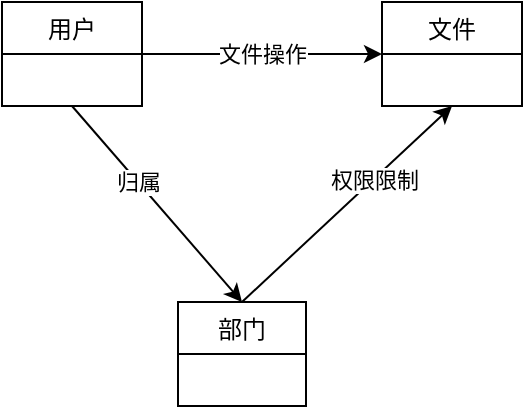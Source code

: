 <mxfile version="17.4.3" type="github">
  <diagram id="MwH7AxF10co7rePG-p0v" name="Page-1">
    <mxGraphModel dx="796" dy="472" grid="1" gridSize="10" guides="1" tooltips="1" connect="1" arrows="1" fold="1" page="1" pageScale="1" pageWidth="827" pageHeight="1169" math="0" shadow="0">
      <root>
        <mxCell id="0" />
        <mxCell id="1" parent="0" />
        <mxCell id="Crtv28kXnakuOVykmqlK-1" style="edgeStyle=none;rounded=0;orthogonalLoop=1;jettySize=auto;html=1;exitX=1;exitY=0.5;exitDx=0;exitDy=0;" edge="1" parent="1" source="Crtv28kXnakuOVykmqlK-5" target="Crtv28kXnakuOVykmqlK-6">
          <mxGeometry relative="1" as="geometry" />
        </mxCell>
        <mxCell id="Crtv28kXnakuOVykmqlK-2" value="文件操作" style="edgeLabel;html=1;align=center;verticalAlign=middle;resizable=0;points=[];" vertex="1" connectable="0" parent="Crtv28kXnakuOVykmqlK-1">
          <mxGeometry x="0.233" y="-2" relative="1" as="geometry">
            <mxPoint x="-14" y="-2" as="offset" />
          </mxGeometry>
        </mxCell>
        <mxCell id="Crtv28kXnakuOVykmqlK-3" style="edgeStyle=none;rounded=0;orthogonalLoop=1;jettySize=auto;html=1;entryX=0.5;entryY=0;entryDx=0;entryDy=0;exitX=0.5;exitY=1;exitDx=0;exitDy=0;" edge="1" parent="1" source="Crtv28kXnakuOVykmqlK-5" target="Crtv28kXnakuOVykmqlK-9">
          <mxGeometry relative="1" as="geometry" />
        </mxCell>
        <mxCell id="Crtv28kXnakuOVykmqlK-4" value="归属" style="edgeLabel;html=1;align=center;verticalAlign=middle;resizable=0;points=[];" vertex="1" connectable="0" parent="Crtv28kXnakuOVykmqlK-3">
          <mxGeometry x="0.18" y="-2" relative="1" as="geometry">
            <mxPoint x="-16" y="-21" as="offset" />
          </mxGeometry>
        </mxCell>
        <mxCell id="Crtv28kXnakuOVykmqlK-5" value="用户" style="swimlane;fontStyle=0;childLayout=stackLayout;horizontal=1;startSize=26;fillColor=none;horizontalStack=0;resizeParent=1;resizeParentMax=0;resizeLast=0;collapsible=1;marginBottom=0;" vertex="1" parent="1">
          <mxGeometry x="120" y="70" width="70" height="52" as="geometry" />
        </mxCell>
        <mxCell id="Crtv28kXnakuOVykmqlK-6" value="文件" style="swimlane;fontStyle=0;childLayout=stackLayout;horizontal=1;startSize=26;fillColor=none;horizontalStack=0;resizeParent=1;resizeParentMax=0;resizeLast=0;collapsible=1;marginBottom=0;" vertex="1" parent="1">
          <mxGeometry x="310" y="70" width="70" height="52" as="geometry" />
        </mxCell>
        <mxCell id="Crtv28kXnakuOVykmqlK-7" style="edgeStyle=none;rounded=0;orthogonalLoop=1;jettySize=auto;html=1;entryX=0.5;entryY=1;entryDx=0;entryDy=0;exitX=0.5;exitY=0;exitDx=0;exitDy=0;" edge="1" parent="1" source="Crtv28kXnakuOVykmqlK-9" target="Crtv28kXnakuOVykmqlK-6">
          <mxGeometry relative="1" as="geometry" />
        </mxCell>
        <mxCell id="Crtv28kXnakuOVykmqlK-8" value="权限限制" style="edgeLabel;html=1;align=center;verticalAlign=middle;resizable=0;points=[];" vertex="1" connectable="0" parent="Crtv28kXnakuOVykmqlK-7">
          <mxGeometry x="0.243" relative="1" as="geometry">
            <mxPoint as="offset" />
          </mxGeometry>
        </mxCell>
        <mxCell id="Crtv28kXnakuOVykmqlK-9" value="部门" style="swimlane;fontStyle=0;childLayout=stackLayout;horizontal=1;startSize=26;fillColor=none;horizontalStack=0;resizeParent=1;resizeParentMax=0;resizeLast=0;collapsible=1;marginBottom=0;" vertex="1" parent="1">
          <mxGeometry x="208" y="220" width="64" height="52" as="geometry" />
        </mxCell>
      </root>
    </mxGraphModel>
  </diagram>
</mxfile>

